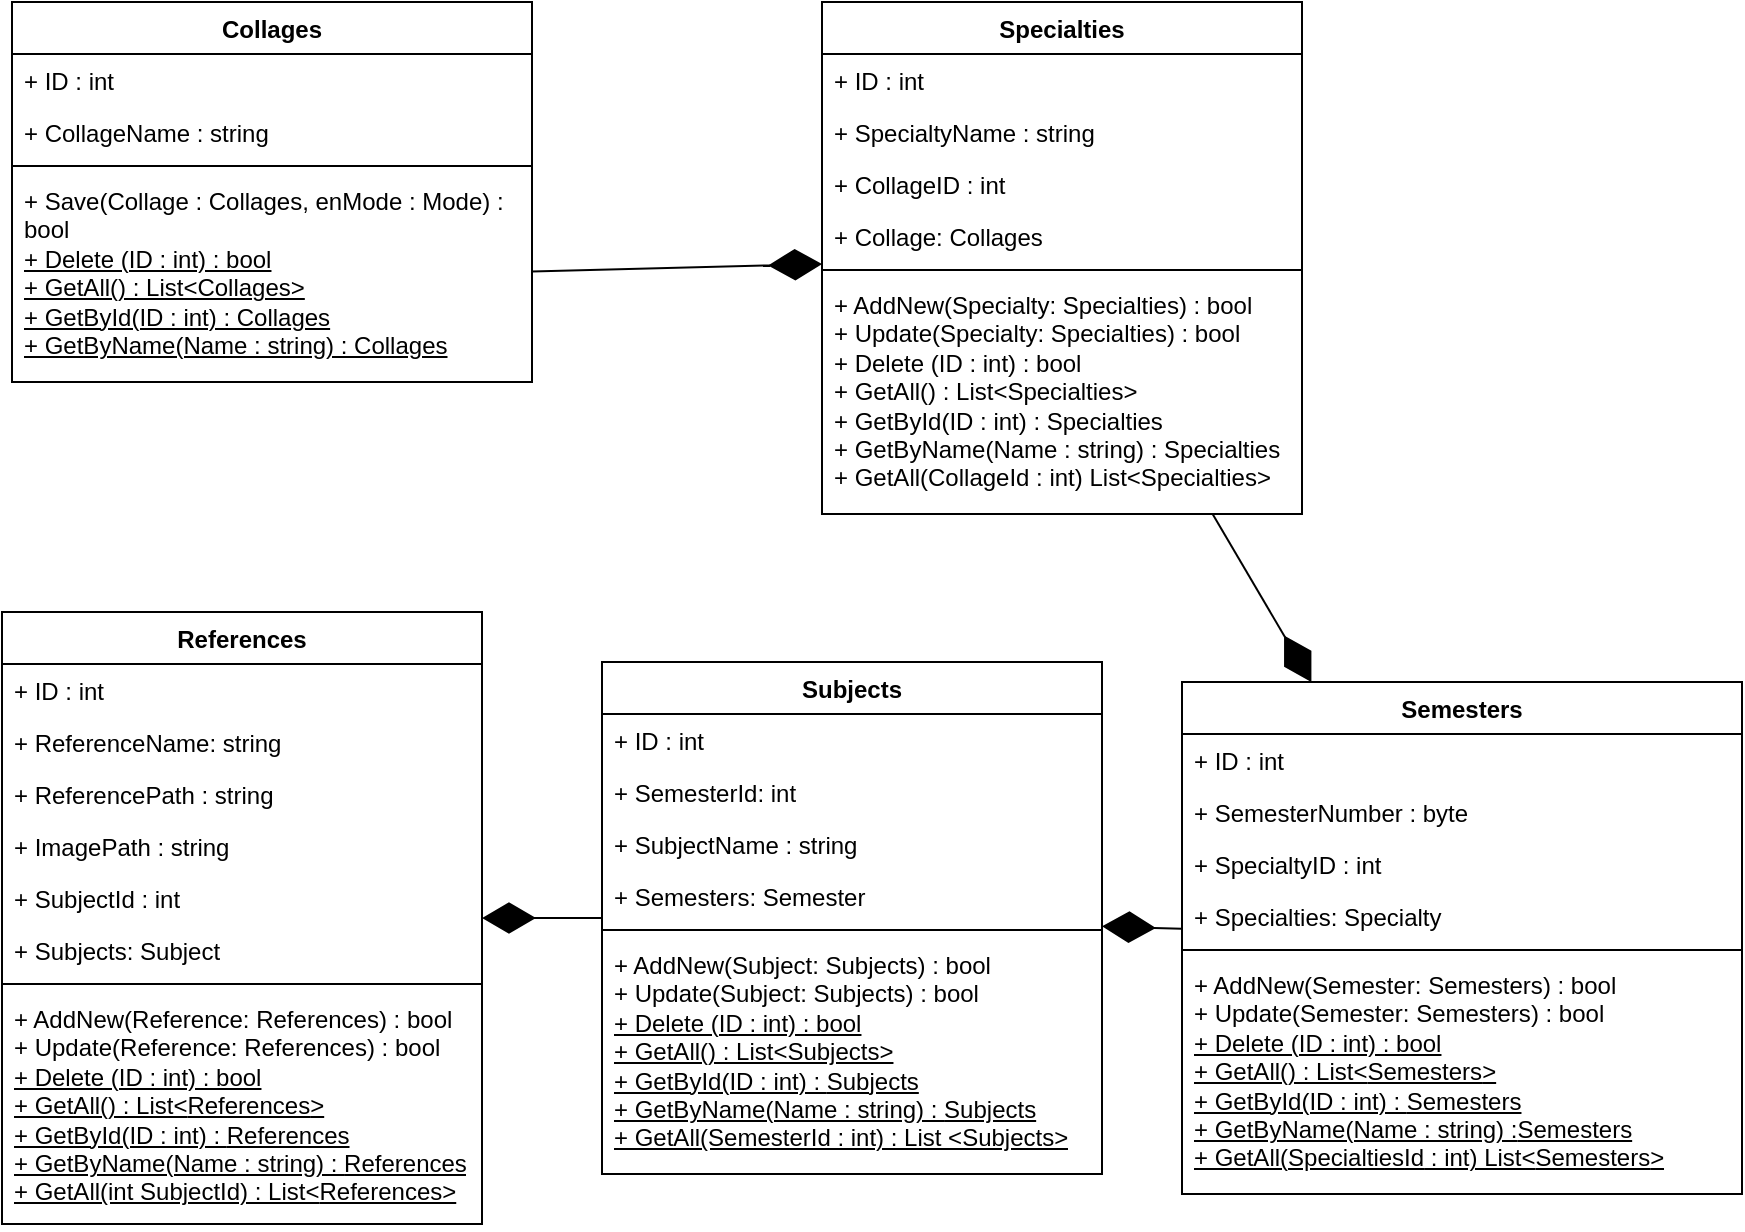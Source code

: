 <mxfile version="24.6.4" type="device">
  <diagram id="C5RBs43oDa-KdzZeNtuy" name="Page-1">
    <mxGraphModel dx="1128" dy="716" grid="1" gridSize="10" guides="1" tooltips="1" connect="1" arrows="1" fold="1" page="1" pageScale="1" pageWidth="1100" pageHeight="1700" math="0" shadow="0">
      <root>
        <mxCell id="WIyWlLk6GJQsqaUBKTNV-0" />
        <mxCell id="WIyWlLk6GJQsqaUBKTNV-1" parent="WIyWlLk6GJQsqaUBKTNV-0" />
        <mxCell id="-UY00d6pWcCVk1tIiFMA-0" value="Collages" style="swimlane;fontStyle=1;align=center;verticalAlign=top;childLayout=stackLayout;horizontal=1;startSize=26;horizontalStack=0;resizeParent=1;resizeParentMax=0;resizeLast=0;collapsible=1;marginBottom=0;whiteSpace=wrap;html=1;" parent="WIyWlLk6GJQsqaUBKTNV-1" vertex="1">
          <mxGeometry x="155" y="40" width="260" height="190" as="geometry" />
        </mxCell>
        <mxCell id="-UY00d6pWcCVk1tIiFMA-4" value="+ ID : int" style="text;strokeColor=none;fillColor=none;align=left;verticalAlign=top;spacingLeft=4;spacingRight=4;overflow=hidden;rotatable=0;points=[[0,0.5],[1,0.5]];portConstraint=eastwest;whiteSpace=wrap;html=1;" parent="-UY00d6pWcCVk1tIiFMA-0" vertex="1">
          <mxGeometry y="26" width="260" height="26" as="geometry" />
        </mxCell>
        <mxCell id="-UY00d6pWcCVk1tIiFMA-1" value="+ CollageName : string" style="text;strokeColor=none;fillColor=none;align=left;verticalAlign=top;spacingLeft=4;spacingRight=4;overflow=hidden;rotatable=0;points=[[0,0.5],[1,0.5]];portConstraint=eastwest;whiteSpace=wrap;html=1;" parent="-UY00d6pWcCVk1tIiFMA-0" vertex="1">
          <mxGeometry y="52" width="260" height="26" as="geometry" />
        </mxCell>
        <mxCell id="-UY00d6pWcCVk1tIiFMA-2" value="" style="line;strokeWidth=1;fillColor=none;align=left;verticalAlign=middle;spacingTop=-1;spacingLeft=3;spacingRight=3;rotatable=0;labelPosition=right;points=[];portConstraint=eastwest;strokeColor=inherit;" parent="-UY00d6pWcCVk1tIiFMA-0" vertex="1">
          <mxGeometry y="78" width="260" height="8" as="geometry" />
        </mxCell>
        <mxCell id="-UY00d6pWcCVk1tIiFMA-3" value="+ Save(Collage : Collages, enMode : Mode) : bool&lt;div&gt;&lt;u&gt;+ Delete (ID : int) : bool&lt;/u&gt;&lt;/div&gt;&lt;div&gt;&lt;u&gt;+ GetAll() : List&amp;lt;Collages&amp;gt;&lt;/u&gt;&lt;/div&gt;&lt;div&gt;&lt;u&gt;+ GetById(ID : int) : Collages&lt;/u&gt;&lt;/div&gt;&lt;div&gt;&lt;u&gt;+ GetByName(Name : string) : Collages&lt;/u&gt;&lt;/div&gt;" style="text;strokeColor=none;fillColor=none;align=left;verticalAlign=top;spacingLeft=4;spacingRight=4;overflow=hidden;rotatable=0;points=[[0,0.5],[1,0.5]];portConstraint=eastwest;whiteSpace=wrap;html=1;" parent="-UY00d6pWcCVk1tIiFMA-0" vertex="1">
          <mxGeometry y="86" width="260" height="104" as="geometry" />
        </mxCell>
        <mxCell id="-UY00d6pWcCVk1tIiFMA-5" value="Specialties" style="swimlane;fontStyle=1;align=center;verticalAlign=top;childLayout=stackLayout;horizontal=1;startSize=26;horizontalStack=0;resizeParent=1;resizeParentMax=0;resizeLast=0;collapsible=1;marginBottom=0;whiteSpace=wrap;html=1;" parent="WIyWlLk6GJQsqaUBKTNV-1" vertex="1">
          <mxGeometry x="560" y="40" width="240" height="256" as="geometry" />
        </mxCell>
        <mxCell id="-UY00d6pWcCVk1tIiFMA-6" value="+ ID : int" style="text;strokeColor=none;fillColor=none;align=left;verticalAlign=top;spacingLeft=4;spacingRight=4;overflow=hidden;rotatable=0;points=[[0,0.5],[1,0.5]];portConstraint=eastwest;whiteSpace=wrap;html=1;" parent="-UY00d6pWcCVk1tIiFMA-5" vertex="1">
          <mxGeometry y="26" width="240" height="26" as="geometry" />
        </mxCell>
        <mxCell id="-UY00d6pWcCVk1tIiFMA-10" value="+&amp;nbsp;&lt;span style=&quot;text-align: center;&quot;&gt;SpecialtyName : string&amp;nbsp;&lt;/span&gt;" style="text;strokeColor=none;fillColor=none;align=left;verticalAlign=top;spacingLeft=4;spacingRight=4;overflow=hidden;rotatable=0;points=[[0,0.5],[1,0.5]];portConstraint=eastwest;whiteSpace=wrap;html=1;" parent="-UY00d6pWcCVk1tIiFMA-5" vertex="1">
          <mxGeometry y="52" width="240" height="26" as="geometry" />
        </mxCell>
        <mxCell id="-UY00d6pWcCVk1tIiFMA-7" value="+ CollageID : int&lt;div&gt;&lt;br&gt;&lt;/div&gt;" style="text;strokeColor=none;fillColor=none;align=left;verticalAlign=top;spacingLeft=4;spacingRight=4;overflow=hidden;rotatable=0;points=[[0,0.5],[1,0.5]];portConstraint=eastwest;whiteSpace=wrap;html=1;" parent="-UY00d6pWcCVk1tIiFMA-5" vertex="1">
          <mxGeometry y="78" width="240" height="26" as="geometry" />
        </mxCell>
        <mxCell id="-UY00d6pWcCVk1tIiFMA-32" value="+ Collage: Collages" style="text;strokeColor=none;fillColor=none;align=left;verticalAlign=top;spacingLeft=4;spacingRight=4;overflow=hidden;rotatable=0;points=[[0,0.5],[1,0.5]];portConstraint=eastwest;whiteSpace=wrap;html=1;" parent="-UY00d6pWcCVk1tIiFMA-5" vertex="1">
          <mxGeometry y="104" width="240" height="26" as="geometry" />
        </mxCell>
        <mxCell id="-UY00d6pWcCVk1tIiFMA-8" value="" style="line;strokeWidth=1;fillColor=none;align=left;verticalAlign=middle;spacingTop=-1;spacingLeft=3;spacingRight=3;rotatable=0;labelPosition=right;points=[];portConstraint=eastwest;strokeColor=inherit;" parent="-UY00d6pWcCVk1tIiFMA-5" vertex="1">
          <mxGeometry y="130" width="240" height="8" as="geometry" />
        </mxCell>
        <mxCell id="-UY00d6pWcCVk1tIiFMA-9" value="+ AddNew(Specialty:&amp;nbsp;&lt;span style=&quot;text-align: center;&quot;&gt;Specialties&lt;/span&gt;) : bool&lt;div&gt;+ Update(Specialty:&amp;nbsp;&lt;span style=&quot;text-align: center;&quot;&gt;Specialties&lt;/span&gt;) : bool&lt;/div&gt;&lt;div&gt;+ Delete (ID : int) : bool&lt;/div&gt;&lt;div&gt;+ GetAll() : List&amp;lt;&lt;span style=&quot;text-align: center;&quot;&gt;Specialties&lt;/span&gt;&amp;gt;&lt;/div&gt;&lt;div&gt;+ GetById(ID : int) :&amp;nbsp;&lt;span style=&quot;text-align: center; background-color: initial;&quot;&gt;Specialties&lt;/span&gt;&lt;/div&gt;&lt;div&gt;+ GetByName(Name : string) :&amp;nbsp;&lt;span style=&quot;text-align: center; background-color: initial;&quot;&gt;Specialties&lt;/span&gt;&lt;/div&gt;&lt;div&gt;+ GetAll(CollageId : int) List&amp;lt;&lt;span style=&quot;text-align: center; background-color: initial;&quot;&gt;Specialties&amp;gt;&lt;/span&gt;&lt;/div&gt;" style="text;strokeColor=none;fillColor=none;align=left;verticalAlign=top;spacingLeft=4;spacingRight=4;overflow=hidden;rotatable=0;points=[[0,0.5],[1,0.5]];portConstraint=eastwest;whiteSpace=wrap;html=1;" parent="-UY00d6pWcCVk1tIiFMA-5" vertex="1">
          <mxGeometry y="138" width="240" height="118" as="geometry" />
        </mxCell>
        <mxCell id="-UY00d6pWcCVk1tIiFMA-11" value="Semesters" style="swimlane;fontStyle=1;align=center;verticalAlign=top;childLayout=stackLayout;horizontal=1;startSize=26;horizontalStack=0;resizeParent=1;resizeParentMax=0;resizeLast=0;collapsible=1;marginBottom=0;whiteSpace=wrap;html=1;" parent="WIyWlLk6GJQsqaUBKTNV-1" vertex="1">
          <mxGeometry x="740" y="380" width="280" height="256" as="geometry" />
        </mxCell>
        <mxCell id="-UY00d6pWcCVk1tIiFMA-12" value="+ ID : int" style="text;strokeColor=none;fillColor=none;align=left;verticalAlign=top;spacingLeft=4;spacingRight=4;overflow=hidden;rotatable=0;points=[[0,0.5],[1,0.5]];portConstraint=eastwest;whiteSpace=wrap;html=1;" parent="-UY00d6pWcCVk1tIiFMA-11" vertex="1">
          <mxGeometry y="26" width="280" height="26" as="geometry" />
        </mxCell>
        <mxCell id="-UY00d6pWcCVk1tIiFMA-13" value="+ SemesterNumber : byte" style="text;strokeColor=none;fillColor=none;align=left;verticalAlign=top;spacingLeft=4;spacingRight=4;overflow=hidden;rotatable=0;points=[[0,0.5],[1,0.5]];portConstraint=eastwest;whiteSpace=wrap;html=1;" parent="-UY00d6pWcCVk1tIiFMA-11" vertex="1">
          <mxGeometry y="52" width="280" height="26" as="geometry" />
        </mxCell>
        <mxCell id="-UY00d6pWcCVk1tIiFMA-14" value="+&amp;nbsp;&lt;span style=&quot;text-align: center;&quot;&gt;SpecialtyID&lt;/span&gt;&amp;nbsp;: int" style="text;strokeColor=none;fillColor=none;align=left;verticalAlign=top;spacingLeft=4;spacingRight=4;overflow=hidden;rotatable=0;points=[[0,0.5],[1,0.5]];portConstraint=eastwest;whiteSpace=wrap;html=1;" parent="-UY00d6pWcCVk1tIiFMA-11" vertex="1">
          <mxGeometry y="78" width="280" height="26" as="geometry" />
        </mxCell>
        <mxCell id="-UY00d6pWcCVk1tIiFMA-54" value="+&amp;nbsp;&lt;span style=&quot;text-align: center;&quot;&gt;Specialties&lt;/span&gt;:&amp;nbsp;&lt;span style=&quot;text-align: center;&quot;&gt;Specialty&lt;/span&gt;" style="text;strokeColor=none;fillColor=none;align=left;verticalAlign=top;spacingLeft=4;spacingRight=4;overflow=hidden;rotatable=0;points=[[0,0.5],[1,0.5]];portConstraint=eastwest;whiteSpace=wrap;html=1;" parent="-UY00d6pWcCVk1tIiFMA-11" vertex="1">
          <mxGeometry y="104" width="280" height="26" as="geometry" />
        </mxCell>
        <mxCell id="-UY00d6pWcCVk1tIiFMA-15" value="" style="line;strokeWidth=1;fillColor=none;align=left;verticalAlign=middle;spacingTop=-1;spacingLeft=3;spacingRight=3;rotatable=0;labelPosition=right;points=[];portConstraint=eastwest;strokeColor=inherit;" parent="-UY00d6pWcCVk1tIiFMA-11" vertex="1">
          <mxGeometry y="130" width="280" height="8" as="geometry" />
        </mxCell>
        <mxCell id="-UY00d6pWcCVk1tIiFMA-16" value="+ AddNew(&lt;span style=&quot;text-align: center;&quot;&gt;Semester&lt;/span&gt;:&amp;nbsp;&lt;span style=&quot;text-align: center;&quot;&gt;Semesters&lt;/span&gt;) : bool&lt;div&gt;+ Update(&lt;span style=&quot;text-align: center;&quot;&gt;Semester&lt;/span&gt;:&amp;nbsp;&lt;span style=&quot;text-align: center;&quot;&gt;Semesters&lt;/span&gt;) : bool&lt;/div&gt;&lt;div&gt;&lt;u&gt;+ Delete (ID : int) : bool&lt;/u&gt;&lt;/div&gt;&lt;div&gt;&lt;u&gt;+ GetAll() : List&amp;lt;&lt;span style=&quot;text-align: center;&quot;&gt;Semesters&lt;/span&gt;&amp;gt;&lt;/u&gt;&lt;/div&gt;&lt;div&gt;&lt;u&gt;+ GetById(ID : int) :&amp;nbsp;&lt;span style=&quot;background-color: initial; text-align: center;&quot;&gt;Semesters&lt;/span&gt;&lt;/u&gt;&lt;/div&gt;&lt;div&gt;&lt;u&gt;+ GetByName(Name : string) :&lt;span style=&quot;background-color: initial; text-align: center;&quot;&gt;Semesters&lt;/span&gt;&lt;/u&gt;&lt;/div&gt;&lt;div&gt;&lt;u&gt;+ GetAll(&lt;span style=&quot;text-align: center; background-color: initial;&quot;&gt;SpecialtiesId&lt;/span&gt;&lt;span style=&quot;background-color: initial;&quot;&gt;&amp;nbsp;: int) List&amp;lt;&lt;/span&gt;&lt;span style=&quot;background-color: initial; text-align: center;&quot;&gt;Semesters&lt;/span&gt;&lt;span style=&quot;background-color: initial; text-align: center;&quot;&gt;&amp;gt;&lt;/span&gt;&lt;/u&gt;&lt;/div&gt;" style="text;strokeColor=none;fillColor=none;align=left;verticalAlign=top;spacingLeft=4;spacingRight=4;overflow=hidden;rotatable=0;points=[[0,0.5],[1,0.5]];portConstraint=eastwest;whiteSpace=wrap;html=1;" parent="-UY00d6pWcCVk1tIiFMA-11" vertex="1">
          <mxGeometry y="138" width="280" height="118" as="geometry" />
        </mxCell>
        <mxCell id="-UY00d6pWcCVk1tIiFMA-18" value="Subjects" style="swimlane;fontStyle=1;align=center;verticalAlign=top;childLayout=stackLayout;horizontal=1;startSize=26;horizontalStack=0;resizeParent=1;resizeParentMax=0;resizeLast=0;collapsible=1;marginBottom=0;whiteSpace=wrap;html=1;" parent="WIyWlLk6GJQsqaUBKTNV-1" vertex="1">
          <mxGeometry x="450" y="370" width="250" height="256" as="geometry" />
        </mxCell>
        <mxCell id="-UY00d6pWcCVk1tIiFMA-19" value="+ ID : int" style="text;strokeColor=none;fillColor=none;align=left;verticalAlign=top;spacingLeft=4;spacingRight=4;overflow=hidden;rotatable=0;points=[[0,0.5],[1,0.5]];portConstraint=eastwest;whiteSpace=wrap;html=1;" parent="-UY00d6pWcCVk1tIiFMA-18" vertex="1">
          <mxGeometry y="26" width="250" height="26" as="geometry" />
        </mxCell>
        <mxCell id="-UY00d6pWcCVk1tIiFMA-23" value="+ SemesterId: int" style="text;strokeColor=none;fillColor=none;align=left;verticalAlign=top;spacingLeft=4;spacingRight=4;overflow=hidden;rotatable=0;points=[[0,0.5],[1,0.5]];portConstraint=eastwest;whiteSpace=wrap;html=1;" parent="-UY00d6pWcCVk1tIiFMA-18" vertex="1">
          <mxGeometry y="52" width="250" height="26" as="geometry" />
        </mxCell>
        <mxCell id="-UY00d6pWcCVk1tIiFMA-20" value="+ SubjectName : string" style="text;strokeColor=none;fillColor=none;align=left;verticalAlign=top;spacingLeft=4;spacingRight=4;overflow=hidden;rotatable=0;points=[[0,0.5],[1,0.5]];portConstraint=eastwest;whiteSpace=wrap;html=1;" parent="-UY00d6pWcCVk1tIiFMA-18" vertex="1">
          <mxGeometry y="78" width="250" height="26" as="geometry" />
        </mxCell>
        <mxCell id="-UY00d6pWcCVk1tIiFMA-59" value="+ Semesters: Semester" style="text;strokeColor=none;fillColor=none;align=left;verticalAlign=top;spacingLeft=4;spacingRight=4;overflow=hidden;rotatable=0;points=[[0,0.5],[1,0.5]];portConstraint=eastwest;whiteSpace=wrap;html=1;" parent="-UY00d6pWcCVk1tIiFMA-18" vertex="1">
          <mxGeometry y="104" width="250" height="26" as="geometry" />
        </mxCell>
        <mxCell id="-UY00d6pWcCVk1tIiFMA-21" value="" style="line;strokeWidth=1;fillColor=none;align=left;verticalAlign=middle;spacingTop=-1;spacingLeft=3;spacingRight=3;rotatable=0;labelPosition=right;points=[];portConstraint=eastwest;strokeColor=inherit;" parent="-UY00d6pWcCVk1tIiFMA-18" vertex="1">
          <mxGeometry y="130" width="250" height="8" as="geometry" />
        </mxCell>
        <mxCell id="-UY00d6pWcCVk1tIiFMA-22" value="+ AddNew(&lt;span style=&quot;text-align: center;&quot;&gt;Subject&lt;/span&gt;: Subjects) : bool&lt;div&gt;+ Update(&lt;span style=&quot;text-align: center;&quot;&gt;Subject&lt;/span&gt;: Subjects) : bool&lt;/div&gt;&lt;div&gt;&lt;u&gt;+ Delete (ID : int) : bool&lt;/u&gt;&lt;/div&gt;&lt;div&gt;&lt;u&gt;+ GetAll() : List&amp;lt;Subjects&amp;gt;&lt;/u&gt;&lt;/div&gt;&lt;div&gt;&lt;u&gt;+ GetById(ID : int) :&amp;nbsp;&lt;span style=&quot;background-color: initial;&quot;&gt;Subjects&lt;/span&gt;&lt;/u&gt;&lt;/div&gt;&lt;div&gt;&lt;u&gt;+ GetByName(Name : string) :&amp;nbsp;&lt;span style=&quot;background-color: initial;&quot;&gt;Subjects&lt;/span&gt;&lt;/u&gt;&lt;/div&gt;&lt;div&gt;&lt;span style=&quot;background-color: initial;&quot;&gt;&lt;u&gt;+ GetAll(SemesterId : int) : List &amp;lt;Subjects&amp;gt;&lt;/u&gt;&lt;/span&gt;&lt;/div&gt;" style="text;strokeColor=none;fillColor=none;align=left;verticalAlign=top;spacingLeft=4;spacingRight=4;overflow=hidden;rotatable=0;points=[[0,0.5],[1,0.5]];portConstraint=eastwest;whiteSpace=wrap;html=1;" parent="-UY00d6pWcCVk1tIiFMA-18" vertex="1">
          <mxGeometry y="138" width="250" height="118" as="geometry" />
        </mxCell>
        <mxCell id="-UY00d6pWcCVk1tIiFMA-24" value="References" style="swimlane;fontStyle=1;align=center;verticalAlign=top;childLayout=stackLayout;horizontal=1;startSize=26;horizontalStack=0;resizeParent=1;resizeParentMax=0;resizeLast=0;collapsible=1;marginBottom=0;whiteSpace=wrap;html=1;" parent="WIyWlLk6GJQsqaUBKTNV-1" vertex="1">
          <mxGeometry x="150" y="345" width="240" height="306" as="geometry" />
        </mxCell>
        <mxCell id="-UY00d6pWcCVk1tIiFMA-25" value="+ ID : int" style="text;strokeColor=none;fillColor=none;align=left;verticalAlign=top;spacingLeft=4;spacingRight=4;overflow=hidden;rotatable=0;points=[[0,0.5],[1,0.5]];portConstraint=eastwest;whiteSpace=wrap;html=1;" parent="-UY00d6pWcCVk1tIiFMA-24" vertex="1">
          <mxGeometry y="26" width="240" height="26" as="geometry" />
        </mxCell>
        <mxCell id="-UY00d6pWcCVk1tIiFMA-26" value="+ ReferenceName: string" style="text;strokeColor=none;fillColor=none;align=left;verticalAlign=top;spacingLeft=4;spacingRight=4;overflow=hidden;rotatable=0;points=[[0,0.5],[1,0.5]];portConstraint=eastwest;whiteSpace=wrap;html=1;" parent="-UY00d6pWcCVk1tIiFMA-24" vertex="1">
          <mxGeometry y="52" width="240" height="26" as="geometry" />
        </mxCell>
        <mxCell id="-UY00d6pWcCVk1tIiFMA-30" value="+ ReferencePath : string" style="text;strokeColor=none;fillColor=none;align=left;verticalAlign=top;spacingLeft=4;spacingRight=4;overflow=hidden;rotatable=0;points=[[0,0.5],[1,0.5]];portConstraint=eastwest;whiteSpace=wrap;html=1;" parent="-UY00d6pWcCVk1tIiFMA-24" vertex="1">
          <mxGeometry y="78" width="240" height="26" as="geometry" />
        </mxCell>
        <mxCell id="-UY00d6pWcCVk1tIiFMA-27" value="+ ImagePath : string" style="text;strokeColor=none;fillColor=none;align=left;verticalAlign=top;spacingLeft=4;spacingRight=4;overflow=hidden;rotatable=0;points=[[0,0.5],[1,0.5]];portConstraint=eastwest;whiteSpace=wrap;html=1;" parent="-UY00d6pWcCVk1tIiFMA-24" vertex="1">
          <mxGeometry y="104" width="240" height="26" as="geometry" />
        </mxCell>
        <mxCell id="-UY00d6pWcCVk1tIiFMA-31" value="+ SubjectId : int" style="text;strokeColor=none;fillColor=none;align=left;verticalAlign=top;spacingLeft=4;spacingRight=4;overflow=hidden;rotatable=0;points=[[0,0.5],[1,0.5]];portConstraint=eastwest;whiteSpace=wrap;html=1;" parent="-UY00d6pWcCVk1tIiFMA-24" vertex="1">
          <mxGeometry y="130" width="240" height="26" as="geometry" />
        </mxCell>
        <mxCell id="-UY00d6pWcCVk1tIiFMA-62" value="+ Subjects: Subject" style="text;strokeColor=none;fillColor=none;align=left;verticalAlign=top;spacingLeft=4;spacingRight=4;overflow=hidden;rotatable=0;points=[[0,0.5],[1,0.5]];portConstraint=eastwest;whiteSpace=wrap;html=1;" parent="-UY00d6pWcCVk1tIiFMA-24" vertex="1">
          <mxGeometry y="156" width="240" height="26" as="geometry" />
        </mxCell>
        <mxCell id="-UY00d6pWcCVk1tIiFMA-28" value="" style="line;strokeWidth=1;fillColor=none;align=left;verticalAlign=middle;spacingTop=-1;spacingLeft=3;spacingRight=3;rotatable=0;labelPosition=right;points=[];portConstraint=eastwest;strokeColor=inherit;" parent="-UY00d6pWcCVk1tIiFMA-24" vertex="1">
          <mxGeometry y="182" width="240" height="8" as="geometry" />
        </mxCell>
        <mxCell id="-UY00d6pWcCVk1tIiFMA-29" value="+ AddNew(&lt;span style=&quot;text-align: center;&quot;&gt;Reference&lt;/span&gt;:&amp;nbsp;&lt;span style=&quot;text-align: center;&quot;&gt;References&lt;/span&gt;) : bool&lt;div&gt;+ Update(&lt;span style=&quot;text-align: center;&quot;&gt;Reference&lt;/span&gt;:&amp;nbsp;&lt;span style=&quot;text-align: center;&quot;&gt;References&lt;/span&gt;) : bool&lt;/div&gt;&lt;div&gt;&lt;u&gt;+ Delete (ID : int) : bool&lt;/u&gt;&lt;/div&gt;&lt;div&gt;&lt;u&gt;+ GetAll() : List&amp;lt;&lt;span style=&quot;text-align: center;&quot;&gt;References&lt;/span&gt;&amp;gt;&lt;/u&gt;&lt;/div&gt;&lt;div&gt;&lt;u&gt;+ GetById(ID : int) :&amp;nbsp;&lt;span style=&quot;text-align: center; background-color: initial;&quot;&gt;References&lt;/span&gt;&lt;/u&gt;&lt;/div&gt;&lt;div&gt;&lt;u&gt;+ GetByName(Name : string) :&amp;nbsp;&lt;span style=&quot;text-align: center; background-color: initial;&quot;&gt;References&lt;/span&gt;&lt;/u&gt;&lt;/div&gt;&lt;div&gt;&lt;u&gt;&lt;span style=&quot;background-color: initial;&quot;&gt;+ GetAll(int SubjectId) : List&amp;lt;&lt;/span&gt;&lt;span style=&quot;text-align: center; background-color: initial;&quot;&gt;References&amp;gt;&lt;/span&gt;&lt;/u&gt;&lt;/div&gt;" style="text;strokeColor=none;fillColor=none;align=left;verticalAlign=top;spacingLeft=4;spacingRight=4;overflow=hidden;rotatable=0;points=[[0,0.5],[1,0.5]];portConstraint=eastwest;whiteSpace=wrap;html=1;" parent="-UY00d6pWcCVk1tIiFMA-24" vertex="1">
          <mxGeometry y="190" width="240" height="116" as="geometry" />
        </mxCell>
        <mxCell id="-UY00d6pWcCVk1tIiFMA-53" value="" style="endArrow=diamondThin;endFill=1;endSize=24;html=1;rounded=0;" parent="WIyWlLk6GJQsqaUBKTNV-1" source="-UY00d6pWcCVk1tIiFMA-3" target="-UY00d6pWcCVk1tIiFMA-5" edge="1">
          <mxGeometry width="160" relative="1" as="geometry">
            <mxPoint x="385" y="178" as="sourcePoint" />
            <mxPoint x="390" y="138" as="targetPoint" />
          </mxGeometry>
        </mxCell>
        <mxCell id="-UY00d6pWcCVk1tIiFMA-57" value="" style="endArrow=diamondThin;endFill=1;endSize=24;html=1;rounded=0;" parent="WIyWlLk6GJQsqaUBKTNV-1" source="-UY00d6pWcCVk1tIiFMA-5" target="-UY00d6pWcCVk1tIiFMA-11" edge="1">
          <mxGeometry width="160" relative="1" as="geometry">
            <mxPoint x="800" y="157" as="sourcePoint" />
            <mxPoint x="400" y="117" as="targetPoint" />
          </mxGeometry>
        </mxCell>
        <mxCell id="-UY00d6pWcCVk1tIiFMA-58" value="" style="endArrow=diamondThin;endFill=1;endSize=24;html=1;rounded=0;" parent="WIyWlLk6GJQsqaUBKTNV-1" source="-UY00d6pWcCVk1tIiFMA-11" target="-UY00d6pWcCVk1tIiFMA-18" edge="1">
          <mxGeometry width="160" relative="1" as="geometry">
            <mxPoint x="130" y="49" as="sourcePoint" />
            <mxPoint x="290" y="409" as="targetPoint" />
          </mxGeometry>
        </mxCell>
        <mxCell id="-UY00d6pWcCVk1tIiFMA-60" value="" style="endArrow=diamondThin;endFill=1;endSize=24;html=1;rounded=0;" parent="WIyWlLk6GJQsqaUBKTNV-1" source="-UY00d6pWcCVk1tIiFMA-18" target="-UY00d6pWcCVk1tIiFMA-24" edge="1">
          <mxGeometry width="160" relative="1" as="geometry">
            <mxPoint x="140" y="116" as="sourcePoint" />
            <mxPoint x="-10" y="436" as="targetPoint" />
          </mxGeometry>
        </mxCell>
      </root>
    </mxGraphModel>
  </diagram>
</mxfile>
